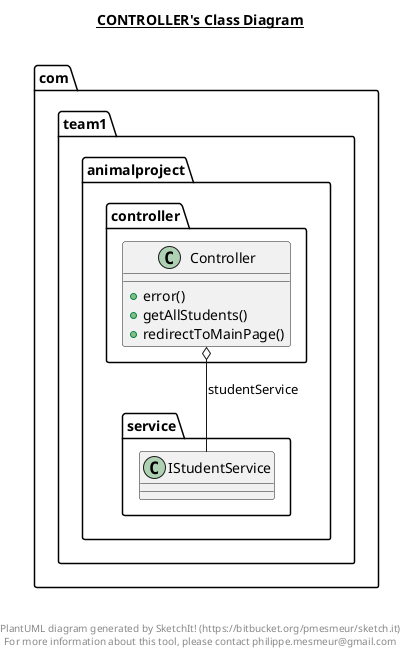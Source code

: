 @startuml

title __CONTROLLER's Class Diagram__\n

  namespace com.team1.animalproject {
    namespace controller {
      class com.team1.animalproject.controller.Controller {
          + error()
          + getAllStudents()
          + redirectToMainPage()
      }
    }
  }
  

  com.team1.animalproject.controller.Controller o-- com.team1.animalproject.service.IStudentService : studentService


right footer


PlantUML diagram generated by SketchIt! (https://bitbucket.org/pmesmeur/sketch.it)
For more information about this tool, please contact philippe.mesmeur@gmail.com
endfooter

@enduml
